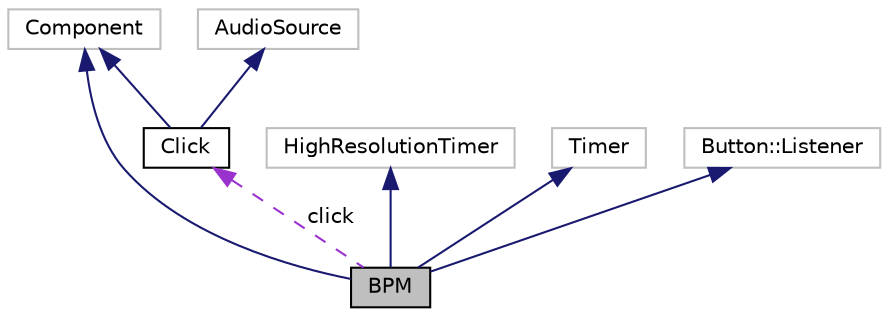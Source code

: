 digraph "BPM"
{
 // LATEX_PDF_SIZE
  edge [fontname="Helvetica",fontsize="10",labelfontname="Helvetica",labelfontsize="10"];
  node [fontname="Helvetica",fontsize="10",shape=record];
  Node5 [label="BPM",height=0.2,width=0.4,color="black", fillcolor="grey75", style="filled", fontcolor="black",tooltip=" "];
  Node6 -> Node5 [dir="back",color="midnightblue",fontsize="10",style="solid"];
  Node6 [label="Component",height=0.2,width=0.4,color="grey75", fillcolor="white", style="filled",tooltip=" "];
  Node7 -> Node5 [dir="back",color="midnightblue",fontsize="10",style="solid"];
  Node7 [label="HighResolutionTimer",height=0.2,width=0.4,color="grey75", fillcolor="white", style="filled",tooltip=" "];
  Node8 -> Node5 [dir="back",color="midnightblue",fontsize="10",style="solid"];
  Node8 [label="Timer",height=0.2,width=0.4,color="grey75", fillcolor="white", style="filled",tooltip=" "];
  Node9 -> Node5 [dir="back",color="midnightblue",fontsize="10",style="solid"];
  Node9 [label="Button::Listener",height=0.2,width=0.4,color="grey75", fillcolor="white", style="filled",tooltip=" "];
  Node10 -> Node5 [dir="back",color="darkorchid3",fontsize="10",style="dashed",label=" click" ];
  Node10 [label="Click",height=0.2,width=0.4,color="black", fillcolor="white", style="filled",URL="$class_click.html",tooltip=" "];
  Node11 -> Node10 [dir="back",color="midnightblue",fontsize="10",style="solid"];
  Node11 [label="AudioSource",height=0.2,width=0.4,color="grey75", fillcolor="white", style="filled",tooltip=" "];
  Node6 -> Node10 [dir="back",color="midnightblue",fontsize="10",style="solid"];
}
